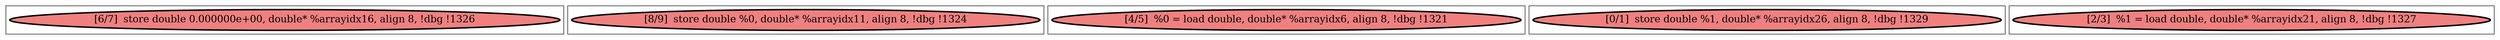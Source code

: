 
digraph G {





subgraph cluster4 {


node19 [penwidth=3.0,fontsize=20,fillcolor=lightcoral,label="[6/7]  store double 0.000000e+00, double* %arrayidx16, align 8, !dbg !1326",shape=ellipse,style=filled ]



}

subgraph cluster3 {


node18 [penwidth=3.0,fontsize=20,fillcolor=lightcoral,label="[8/9]  store double %0, double* %arrayidx11, align 8, !dbg !1324",shape=ellipse,style=filled ]



}

subgraph cluster2 {


node17 [penwidth=3.0,fontsize=20,fillcolor=lightcoral,label="[4/5]  %0 = load double, double* %arrayidx6, align 8, !dbg !1321",shape=ellipse,style=filled ]



}

subgraph cluster0 {


node15 [penwidth=3.0,fontsize=20,fillcolor=lightcoral,label="[0/1]  store double %1, double* %arrayidx26, align 8, !dbg !1329",shape=ellipse,style=filled ]



}

subgraph cluster1 {


node16 [penwidth=3.0,fontsize=20,fillcolor=lightcoral,label="[2/3]  %1 = load double, double* %arrayidx21, align 8, !dbg !1327",shape=ellipse,style=filled ]



}

}
